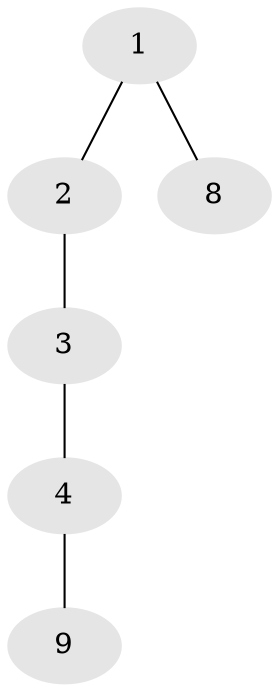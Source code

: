 // Generated by graph-tools (version 1.1) at 2025/46/02/15/25 05:46:28]
// undirected, 6 vertices, 5 edges
graph export_dot {
graph [start="1"]
  node [color=gray90,style=filled];
  1 [super="+13"];
  2 [super="+5+14"];
  3 [super="+6+16"];
  4 [super="+7+10"];
  8 [super="+18+20"];
  9 [super="+11+15+17"];
  1 -- 2;
  1 -- 8;
  2 -- 3;
  3 -- 4;
  4 -- 9;
}
